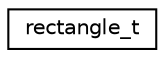 digraph "圖形化之類別階層"
{
 // LATEX_PDF_SIZE
  edge [fontname="Helvetica",fontsize="10",labelfontname="Helvetica",labelfontsize="10"];
  node [fontname="Helvetica",fontsize="10",shape=record];
  rankdir="LR";
  Node0 [label="rectangle_t",height=0.2,width=0.4,color="black", fillcolor="white", style="filled",URL="$structrectangle__t.html",tooltip=" "];
}
